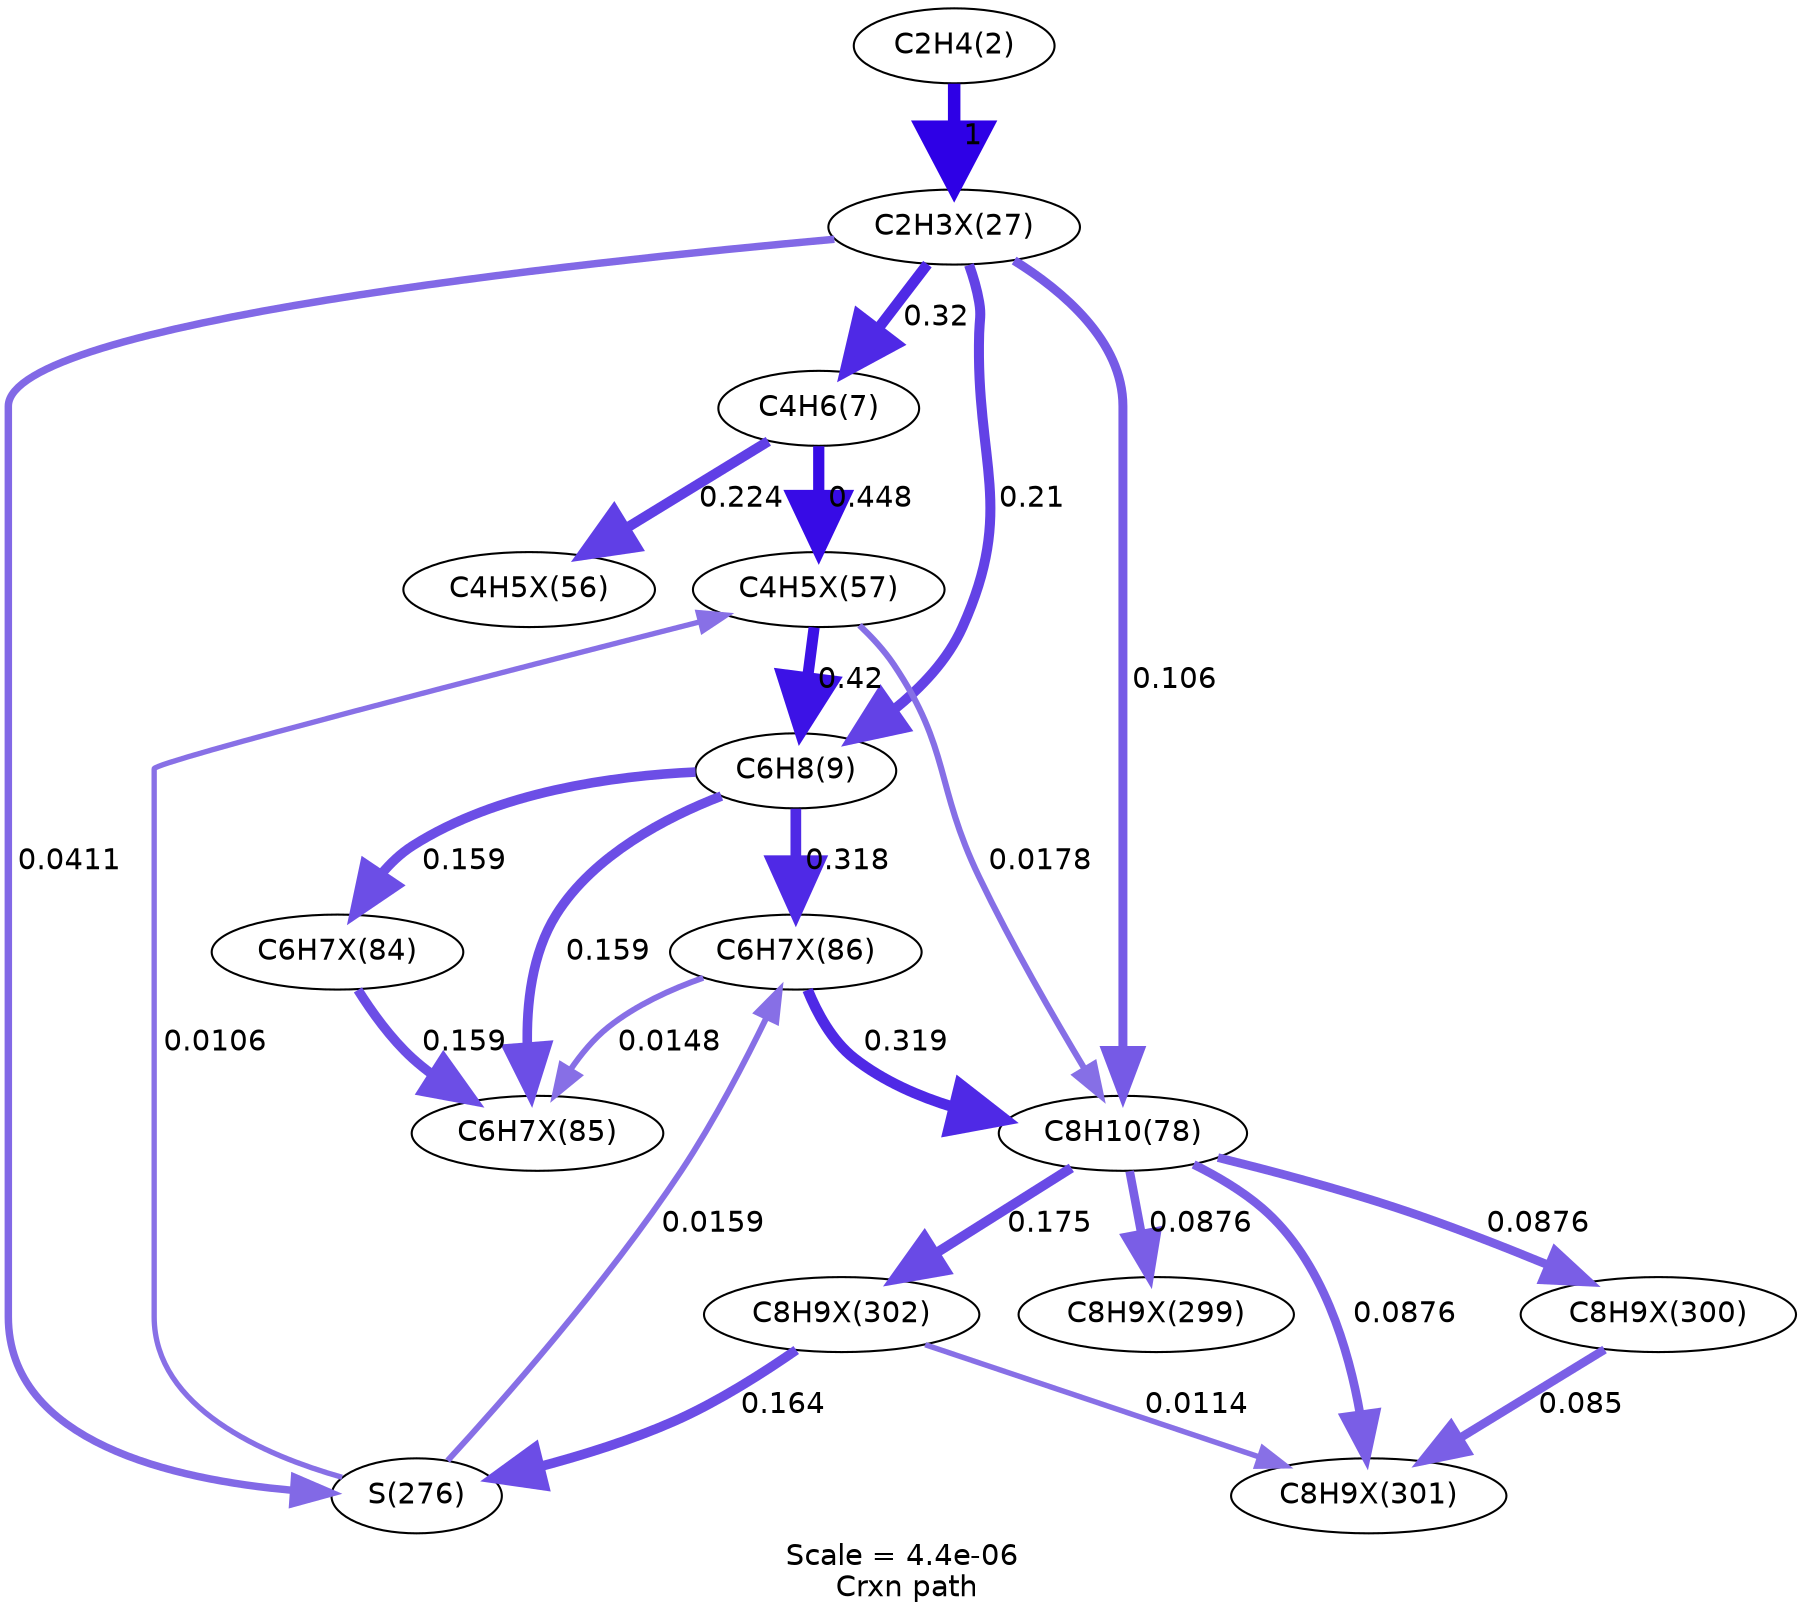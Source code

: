digraph reaction_paths {
center=1;
s5 -> s45[fontname="Helvetica", style="setlinewidth(6)", arrowsize=3, color="0.7, 1.5, 0.9"
, label=" 1"];
s45 -> s8[fontname="Helvetica", style="setlinewidth(5.14)", arrowsize=2.57, color="0.7, 0.82, 0.9"
, label=" 0.32"];
s45 -> s9[fontname="Helvetica", style="setlinewidth(4.82)", arrowsize=2.41, color="0.7, 0.71, 0.9"
, label=" 0.21"];
s45 -> s11[fontname="Helvetica", style="setlinewidth(4.31)", arrowsize=2.15, color="0.7, 0.606, 0.9"
, label=" 0.106"];
s45 -> s27[fontname="Helvetica", style="setlinewidth(3.59)", arrowsize=1.8, color="0.7, 0.541, 0.9"
, label=" 0.0411"];
s8 -> s62[fontname="Helvetica", style="setlinewidth(5.39)", arrowsize=2.7, color="0.7, 0.948, 0.9"
, label=" 0.448"];
s8 -> s61[fontname="Helvetica", style="setlinewidth(4.87)", arrowsize=2.44, color="0.7, 0.724, 0.9"
, label=" 0.224"];
s62 -> s9[fontname="Helvetica", style="setlinewidth(5.34)", arrowsize=2.67, color="0.7, 0.92, 0.9"
, label=" 0.42"];
s62 -> s11[fontname="Helvetica", style="setlinewidth(2.96)", arrowsize=1.48, color="0.7, 0.518, 0.9"
, label=" 0.0178"];
s27 -> s62[fontname="Helvetica", style="setlinewidth(2.57)", arrowsize=1.28, color="0.7, 0.511, 0.9"
, label=" 0.0106"];
s9 -> s71[fontname="Helvetica", style="setlinewidth(5.14)", arrowsize=2.57, color="0.7, 0.818, 0.9"
, label=" 0.318"];
s9 -> s70[fontname="Helvetica", style="setlinewidth(4.61)", arrowsize=2.31, color="0.7, 0.659, 0.9"
, label=" 0.159"];
s9 -> s69[fontname="Helvetica", style="setlinewidth(4.61)", arrowsize=2.31, color="0.7, 0.659, 0.9"
, label=" 0.159"];
s71 -> s11[fontname="Helvetica", style="setlinewidth(5.14)", arrowsize=2.57, color="0.7, 0.819, 0.9"
, label=" 0.319"];
s71 -> s70[fontname="Helvetica", style="setlinewidth(2.82)", arrowsize=1.41, color="0.7, 0.515, 0.9"
, label=" 0.0148"];
s27 -> s71[fontname="Helvetica", style="setlinewidth(2.87)", arrowsize=1.44, color="0.7, 0.516, 0.9"
, label=" 0.0159"];
s11 -> s89[fontname="Helvetica", style="setlinewidth(4.68)", arrowsize=2.34, color="0.7, 0.675, 0.9"
, label=" 0.175"];
s11 -> s88[fontname="Helvetica", style="setlinewidth(4.16)", arrowsize=2.08, color="0.7, 0.588, 0.9"
, label=" 0.0876"];
s11 -> s87[fontname="Helvetica", style="setlinewidth(4.16)", arrowsize=2.08, color="0.7, 0.588, 0.9"
, label=" 0.0876"];
s11 -> s86[fontname="Helvetica", style="setlinewidth(4.16)", arrowsize=2.08, color="0.7, 0.588, 0.9"
, label=" 0.0876"];
s69 -> s70[fontname="Helvetica", style="setlinewidth(4.61)", arrowsize=2.31, color="0.7, 0.659, 0.9"
, label=" 0.159"];
s89 -> s27[fontname="Helvetica", style="setlinewidth(4.64)", arrowsize=2.32, color="0.7, 0.664, 0.9"
, label=" 0.164"];
s89 -> s88[fontname="Helvetica", style="setlinewidth(2.62)", arrowsize=1.31, color="0.7, 0.511, 0.9"
, label=" 0.0114"];
s87 -> s88[fontname="Helvetica", style="setlinewidth(4.14)", arrowsize=2.07, color="0.7, 0.585, 0.9"
, label=" 0.085"];
s5 [ fontname="Helvetica", label="C2H4(2)"];
s8 [ fontname="Helvetica", label="C4H6(7)"];
s9 [ fontname="Helvetica", label="C6H8(9)"];
s11 [ fontname="Helvetica", label="C8H10(78)"];
s27 [ fontname="Helvetica", label="S(276)"];
s45 [ fontname="Helvetica", label="C2H3X(27)"];
s61 [ fontname="Helvetica", label="C4H5X(56)"];
s62 [ fontname="Helvetica", label="C4H5X(57)"];
s69 [ fontname="Helvetica", label="C6H7X(84)"];
s70 [ fontname="Helvetica", label="C6H7X(85)"];
s71 [ fontname="Helvetica", label="C6H7X(86)"];
s86 [ fontname="Helvetica", label="C8H9X(299)"];
s87 [ fontname="Helvetica", label="C8H9X(300)"];
s88 [ fontname="Helvetica", label="C8H9X(301)"];
s89 [ fontname="Helvetica", label="C8H9X(302)"];
 label = "Scale = 4.4e-06\l Crxn path";
 fontname = "Helvetica";
}
